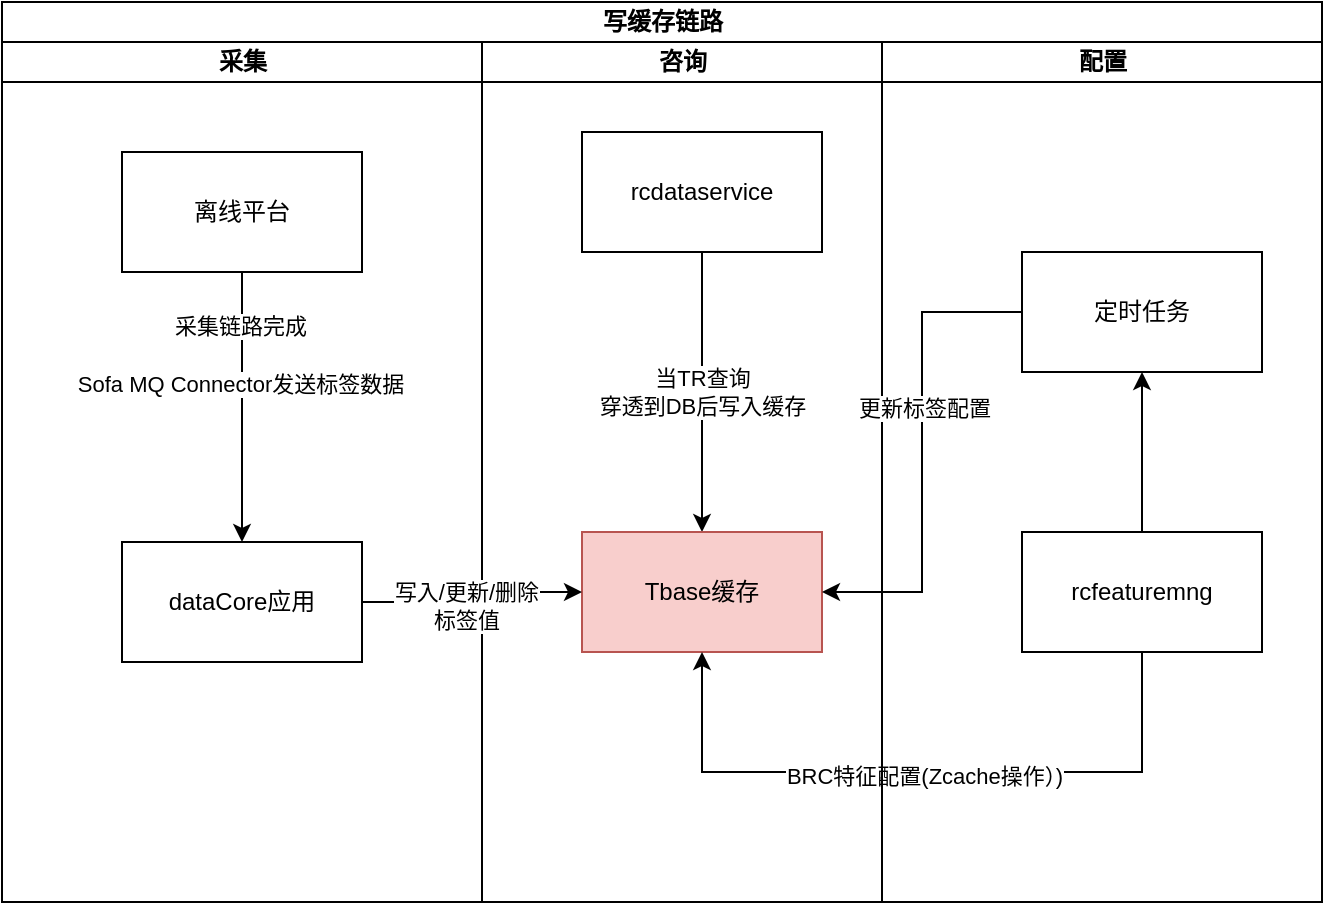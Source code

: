 <mxfile version="22.1.7" type="github">
  <diagram id="prtHgNgQTEPvFCAcTncT" name="Page-1">
    <mxGraphModel dx="1062" dy="563" grid="1" gridSize="10" guides="1" tooltips="1" connect="1" arrows="1" fold="1" page="1" pageScale="1" pageWidth="827" pageHeight="1169" math="0" shadow="0">
      <root>
        <mxCell id="0" />
        <mxCell id="1" parent="0" />
        <mxCell id="sNo0vAnpL7UpWKBcOvOB-5" value="写缓存链路" style="swimlane;childLayout=stackLayout;resizeParent=1;resizeParentMax=0;startSize=20;html=1;" vertex="1" parent="1">
          <mxGeometry x="100" y="135" width="660" height="450" as="geometry" />
        </mxCell>
        <mxCell id="sNo0vAnpL7UpWKBcOvOB-6" value="采集" style="swimlane;startSize=20;html=1;" vertex="1" parent="sNo0vAnpL7UpWKBcOvOB-5">
          <mxGeometry y="20" width="240" height="430" as="geometry" />
        </mxCell>
        <mxCell id="sNo0vAnpL7UpWKBcOvOB-14" value="" style="edgeStyle=orthogonalEdgeStyle;rounded=0;orthogonalLoop=1;jettySize=auto;html=1;" edge="1" parent="sNo0vAnpL7UpWKBcOvOB-6" source="sNo0vAnpL7UpWKBcOvOB-11" target="sNo0vAnpL7UpWKBcOvOB-13">
          <mxGeometry relative="1" as="geometry" />
        </mxCell>
        <mxCell id="sNo0vAnpL7UpWKBcOvOB-15" value="Sofa MQ Connector发送标签数据" style="edgeLabel;html=1;align=center;verticalAlign=middle;resizable=0;points=[];" vertex="1" connectable="0" parent="sNo0vAnpL7UpWKBcOvOB-14">
          <mxGeometry x="-0.175" y="-1" relative="1" as="geometry">
            <mxPoint as="offset" />
          </mxGeometry>
        </mxCell>
        <mxCell id="sNo0vAnpL7UpWKBcOvOB-46" value="采集链路完成" style="edgeLabel;html=1;align=center;verticalAlign=middle;resizable=0;points=[];" vertex="1" connectable="0" parent="sNo0vAnpL7UpWKBcOvOB-14">
          <mxGeometry x="-0.6" y="-1" relative="1" as="geometry">
            <mxPoint as="offset" />
          </mxGeometry>
        </mxCell>
        <mxCell id="sNo0vAnpL7UpWKBcOvOB-11" value="离线平台" style="whiteSpace=wrap;html=1;" vertex="1" parent="sNo0vAnpL7UpWKBcOvOB-6">
          <mxGeometry x="60" y="55" width="120" height="60" as="geometry" />
        </mxCell>
        <mxCell id="sNo0vAnpL7UpWKBcOvOB-13" value="dataCore应用" style="whiteSpace=wrap;html=1;" vertex="1" parent="sNo0vAnpL7UpWKBcOvOB-6">
          <mxGeometry x="60" y="250" width="120" height="60" as="geometry" />
        </mxCell>
        <mxCell id="sNo0vAnpL7UpWKBcOvOB-7" value="咨询" style="swimlane;startSize=20;html=1;" vertex="1" parent="sNo0vAnpL7UpWKBcOvOB-5">
          <mxGeometry x="240" y="20" width="200" height="430" as="geometry" />
        </mxCell>
        <mxCell id="sNo0vAnpL7UpWKBcOvOB-32" value="当TR查询&lt;br&gt;穿透到DB后写入缓存" style="edgeStyle=orthogonalEdgeStyle;rounded=0;orthogonalLoop=1;jettySize=auto;html=1;" edge="1" parent="sNo0vAnpL7UpWKBcOvOB-7" source="sNo0vAnpL7UpWKBcOvOB-17" target="sNo0vAnpL7UpWKBcOvOB-19">
          <mxGeometry relative="1" as="geometry" />
        </mxCell>
        <mxCell id="sNo0vAnpL7UpWKBcOvOB-17" value="rcdataservice" style="whiteSpace=wrap;html=1;" vertex="1" parent="sNo0vAnpL7UpWKBcOvOB-7">
          <mxGeometry x="50" y="45" width="120" height="60" as="geometry" />
        </mxCell>
        <mxCell id="sNo0vAnpL7UpWKBcOvOB-19" value="Tbase缓存" style="whiteSpace=wrap;html=1;fillColor=#f8cecc;strokeColor=#b85450;" vertex="1" parent="sNo0vAnpL7UpWKBcOvOB-7">
          <mxGeometry x="50" y="245" width="120" height="60" as="geometry" />
        </mxCell>
        <mxCell id="sNo0vAnpL7UpWKBcOvOB-39" style="edgeStyle=orthogonalEdgeStyle;rounded=0;orthogonalLoop=1;jettySize=auto;html=1;entryX=0;entryY=0.5;entryDx=0;entryDy=0;" edge="1" parent="sNo0vAnpL7UpWKBcOvOB-5" source="sNo0vAnpL7UpWKBcOvOB-13" target="sNo0vAnpL7UpWKBcOvOB-19">
          <mxGeometry relative="1" as="geometry" />
        </mxCell>
        <mxCell id="sNo0vAnpL7UpWKBcOvOB-42" value="写入/更新/删除&lt;br&gt;标签值" style="edgeLabel;html=1;align=center;verticalAlign=middle;resizable=0;points=[];" vertex="1" connectable="0" parent="sNo0vAnpL7UpWKBcOvOB-39">
          <mxGeometry x="-0.093" y="-2" relative="1" as="geometry">
            <mxPoint as="offset" />
          </mxGeometry>
        </mxCell>
        <mxCell id="sNo0vAnpL7UpWKBcOvOB-40" style="edgeStyle=orthogonalEdgeStyle;rounded=0;orthogonalLoop=1;jettySize=auto;html=1;" edge="1" parent="sNo0vAnpL7UpWKBcOvOB-5" source="sNo0vAnpL7UpWKBcOvOB-34" target="sNo0vAnpL7UpWKBcOvOB-19">
          <mxGeometry relative="1" as="geometry">
            <Array as="points">
              <mxPoint x="500" y="385" />
              <mxPoint x="280" y="385" />
            </Array>
          </mxGeometry>
        </mxCell>
        <mxCell id="sNo0vAnpL7UpWKBcOvOB-41" value="BRC特征配置(Zcache操作）)" style="edgeLabel;html=1;align=center;verticalAlign=middle;resizable=0;points=[];" vertex="1" connectable="0" parent="sNo0vAnpL7UpWKBcOvOB-40">
          <mxGeometry x="-0.006" y="2" relative="1" as="geometry">
            <mxPoint as="offset" />
          </mxGeometry>
        </mxCell>
        <mxCell id="sNo0vAnpL7UpWKBcOvOB-8" value="配置" style="swimlane;startSize=20;html=1;" vertex="1" parent="sNo0vAnpL7UpWKBcOvOB-5">
          <mxGeometry x="440" y="20" width="220" height="430" as="geometry" />
        </mxCell>
        <mxCell id="sNo0vAnpL7UpWKBcOvOB-44" value="" style="edgeStyle=orthogonalEdgeStyle;rounded=0;orthogonalLoop=1;jettySize=auto;html=1;" edge="1" parent="sNo0vAnpL7UpWKBcOvOB-8" source="sNo0vAnpL7UpWKBcOvOB-34" target="sNo0vAnpL7UpWKBcOvOB-43">
          <mxGeometry relative="1" as="geometry" />
        </mxCell>
        <mxCell id="sNo0vAnpL7UpWKBcOvOB-34" value="rcfeaturemng" style="rounded=0;whiteSpace=wrap;html=1;" vertex="1" parent="sNo0vAnpL7UpWKBcOvOB-8">
          <mxGeometry x="70" y="245" width="120" height="60" as="geometry" />
        </mxCell>
        <mxCell id="sNo0vAnpL7UpWKBcOvOB-43" value="定时任务" style="rounded=0;whiteSpace=wrap;html=1;" vertex="1" parent="sNo0vAnpL7UpWKBcOvOB-8">
          <mxGeometry x="70" y="105" width="120" height="60" as="geometry" />
        </mxCell>
        <mxCell id="sNo0vAnpL7UpWKBcOvOB-45" style="edgeStyle=orthogonalEdgeStyle;rounded=0;orthogonalLoop=1;jettySize=auto;html=1;entryX=1;entryY=0.5;entryDx=0;entryDy=0;" edge="1" parent="sNo0vAnpL7UpWKBcOvOB-5" source="sNo0vAnpL7UpWKBcOvOB-43" target="sNo0vAnpL7UpWKBcOvOB-19">
          <mxGeometry relative="1" as="geometry" />
        </mxCell>
        <mxCell id="sNo0vAnpL7UpWKBcOvOB-47" value="更新标签配置" style="edgeLabel;html=1;align=center;verticalAlign=middle;resizable=0;points=[];" vertex="1" connectable="0" parent="sNo0vAnpL7UpWKBcOvOB-45">
          <mxGeometry x="-0.186" y="1" relative="1" as="geometry">
            <mxPoint as="offset" />
          </mxGeometry>
        </mxCell>
      </root>
    </mxGraphModel>
  </diagram>
</mxfile>
